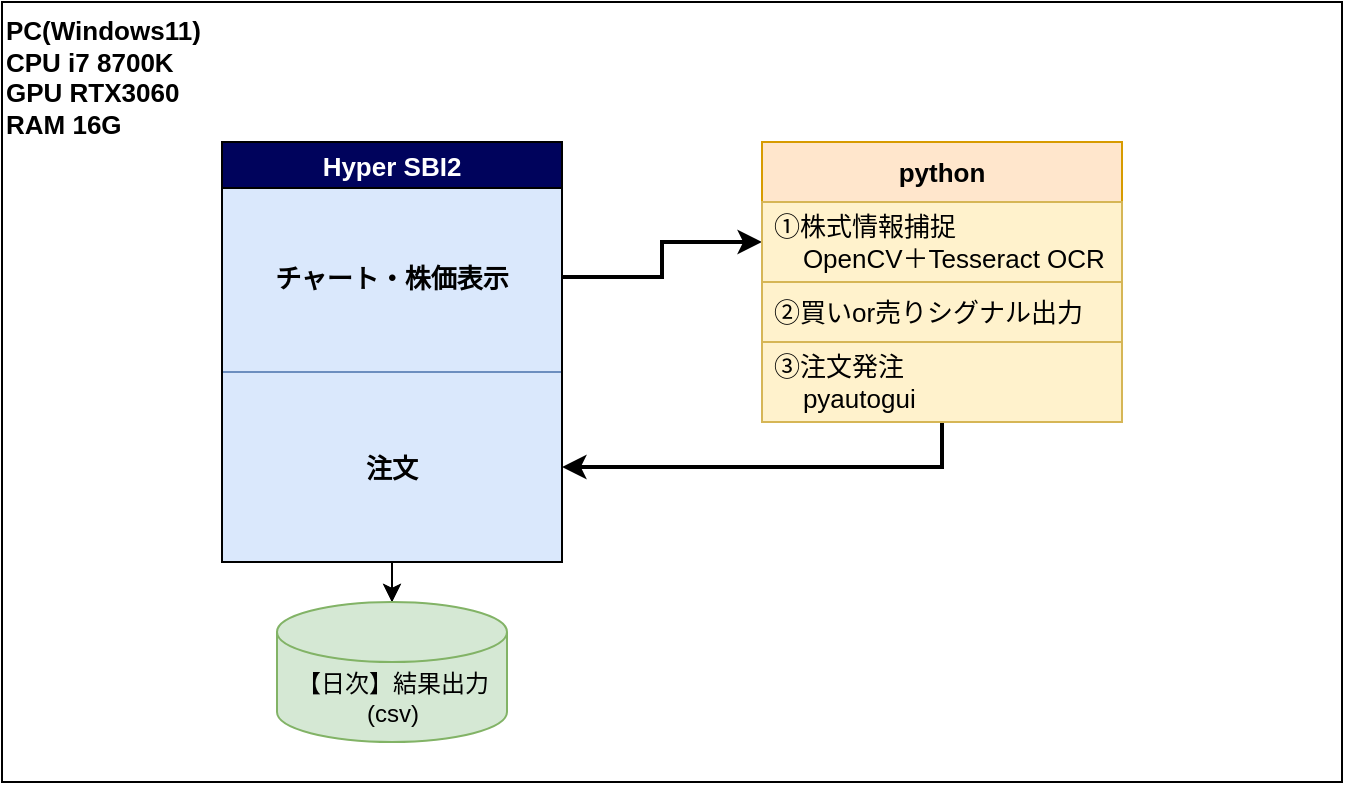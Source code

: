 <mxfile version="26.0.11">
  <diagram name="ページ1" id="itKDIyLO16evnQG4bmql">
    <mxGraphModel dx="1434" dy="784" grid="1" gridSize="10" guides="1" tooltips="1" connect="1" arrows="1" fold="1" page="1" pageScale="1" pageWidth="827" pageHeight="1169" math="0" shadow="0">
      <root>
        <mxCell id="0" />
        <mxCell id="1" parent="0" />
        <mxCell id="sGV4BFjlRqZmNDSVC_fr-32" value="&lt;span style=&quot;font-size: 13px; font-weight: 700;&quot;&gt;PC(Windows11)&lt;/span&gt;&lt;div style=&quot;font-size: 13px; font-weight: 700;&quot;&gt;CPU i7 8700K&lt;/div&gt;&lt;div style=&quot;font-size: 13px; font-weight: 700;&quot;&gt;GPU RTX3060&lt;/div&gt;&lt;div style=&quot;font-size: 13px; font-weight: 700;&quot;&gt;RAM&amp;nbsp;16G&lt;/div&gt;" style="rounded=0;whiteSpace=wrap;html=1;align=left;verticalAlign=top;" parent="1" vertex="1">
          <mxGeometry y="160" width="670" height="390" as="geometry" />
        </mxCell>
        <mxCell id="sGV4BFjlRqZmNDSVC_fr-29" style="edgeStyle=orthogonalEdgeStyle;rounded=0;orthogonalLoop=1;jettySize=auto;html=1;" parent="1" source="sGV4BFjlRqZmNDSVC_fr-2" target="sGV4BFjlRqZmNDSVC_fr-28" edge="1">
          <mxGeometry relative="1" as="geometry" />
        </mxCell>
        <mxCell id="sGV4BFjlRqZmNDSVC_fr-31" value="" style="edgeStyle=orthogonalEdgeStyle;rounded=0;orthogonalLoop=1;jettySize=auto;html=1;" parent="1" source="sGV4BFjlRqZmNDSVC_fr-2" target="sGV4BFjlRqZmNDSVC_fr-28" edge="1">
          <mxGeometry relative="1" as="geometry" />
        </mxCell>
        <mxCell id="sGV4BFjlRqZmNDSVC_fr-2" value="&lt;div&gt;注文&lt;/div&gt;" style="rounded=0;whiteSpace=wrap;html=1;fontStyle=1;fontSize=13;fillColor=#dae8fc;strokeColor=#6c8ebf;" parent="1" vertex="1">
          <mxGeometry x="110" y="345" width="170" height="95" as="geometry" />
        </mxCell>
        <mxCell id="K_xBf0AL3Xeo3qCH9Qg6-10" style="edgeStyle=orthogonalEdgeStyle;rounded=0;orthogonalLoop=1;jettySize=auto;html=1;entryX=0;entryY=0.5;entryDx=0;entryDy=0;strokeWidth=2;" edge="1" parent="1" source="sGV4BFjlRqZmNDSVC_fr-4" target="sGV4BFjlRqZmNDSVC_fr-6">
          <mxGeometry relative="1" as="geometry" />
        </mxCell>
        <mxCell id="sGV4BFjlRqZmNDSVC_fr-4" value="&lt;div&gt;チャート・株価表示&lt;/div&gt;" style="rounded=0;whiteSpace=wrap;html=1;fontStyle=1;fontSize=13;fillColor=#dae8fc;strokeColor=#6c8ebf;" parent="1" vertex="1">
          <mxGeometry x="110" y="250" width="170" height="95" as="geometry" />
        </mxCell>
        <mxCell id="K_xBf0AL3Xeo3qCH9Qg6-5" style="edgeStyle=orthogonalEdgeStyle;rounded=0;orthogonalLoop=1;jettySize=auto;html=1;exitX=0.5;exitY=1;exitDx=0;exitDy=0;strokeWidth=2;" edge="1" parent="1" source="sGV4BFjlRqZmNDSVC_fr-5" target="sGV4BFjlRqZmNDSVC_fr-2">
          <mxGeometry relative="1" as="geometry" />
        </mxCell>
        <mxCell id="sGV4BFjlRqZmNDSVC_fr-5" value="python" style="swimlane;fontStyle=1;childLayout=stackLayout;horizontal=1;startSize=30;horizontalStack=0;resizeParent=1;resizeParentMax=0;resizeLast=0;collapsible=1;marginBottom=0;whiteSpace=wrap;html=1;fontSize=13;fillColor=#ffe6cc;strokeColor=#d79b00;" parent="1" vertex="1">
          <mxGeometry x="380" y="230" width="180" height="140" as="geometry" />
        </mxCell>
        <mxCell id="sGV4BFjlRqZmNDSVC_fr-6" value="①株式情報捕捉&lt;div&gt;&lt;span style=&quot;background-color: transparent; color: light-dark(rgb(0, 0, 0), rgb(255, 255, 255));&quot;&gt;&amp;nbsp; &amp;nbsp; OpenCV＋Tesseract OCR&lt;/span&gt;&lt;/div&gt;" style="text;strokeColor=#d6b656;fillColor=#fff2cc;align=left;verticalAlign=middle;spacingLeft=4;spacingRight=4;overflow=hidden;points=[[0,0.5],[1,0.5]];portConstraint=eastwest;rotatable=0;whiteSpace=wrap;html=1;fontStyle=0;fontSize=13;" parent="sGV4BFjlRqZmNDSVC_fr-5" vertex="1">
          <mxGeometry y="30" width="180" height="40" as="geometry" />
        </mxCell>
        <mxCell id="sGV4BFjlRqZmNDSVC_fr-7" value="②買いor売りシグナル出力" style="text;strokeColor=#d6b656;fillColor=#fff2cc;align=left;verticalAlign=middle;spacingLeft=4;spacingRight=4;overflow=hidden;points=[[0,0.5],[1,0.5]];portConstraint=eastwest;rotatable=0;whiteSpace=wrap;html=1;fontStyle=0;fontSize=13;" parent="sGV4BFjlRqZmNDSVC_fr-5" vertex="1">
          <mxGeometry y="70" width="180" height="30" as="geometry" />
        </mxCell>
        <mxCell id="K_xBf0AL3Xeo3qCH9Qg6-1" value="➂注文発注&lt;div&gt;&amp;nbsp; &amp;nbsp; pyautogui&amp;nbsp;&lt;/div&gt;" style="text;strokeColor=#d6b656;fillColor=#fff2cc;align=left;verticalAlign=middle;spacingLeft=4;spacingRight=4;overflow=hidden;points=[[0,0.5],[1,0.5]];portConstraint=eastwest;rotatable=0;whiteSpace=wrap;html=1;fontStyle=0;fontSize=13;" vertex="1" parent="sGV4BFjlRqZmNDSVC_fr-5">
          <mxGeometry y="100" width="180" height="40" as="geometry" />
        </mxCell>
        <mxCell id="sGV4BFjlRqZmNDSVC_fr-28" value="【日次】結果出力(csv)" style="shape=cylinder3;whiteSpace=wrap;html=1;boundedLbl=1;backgroundOutline=1;size=15;fillColor=#d5e8d4;strokeColor=#82b366;" parent="1" vertex="1">
          <mxGeometry x="137.5" y="460" width="115" height="70" as="geometry" />
        </mxCell>
        <mxCell id="sGV4BFjlRqZmNDSVC_fr-30" value="&lt;span style=&quot;font-size: 13px;&quot;&gt;Hyper SBI2&lt;/span&gt;" style="swimlane;whiteSpace=wrap;html=1;fillColor=light-dark(#00035c, #ededed);fontColor=light-dark(#ffffff, #ededed);" parent="1" vertex="1">
          <mxGeometry x="110" y="230" width="170" height="210" as="geometry" />
        </mxCell>
      </root>
    </mxGraphModel>
  </diagram>
</mxfile>
